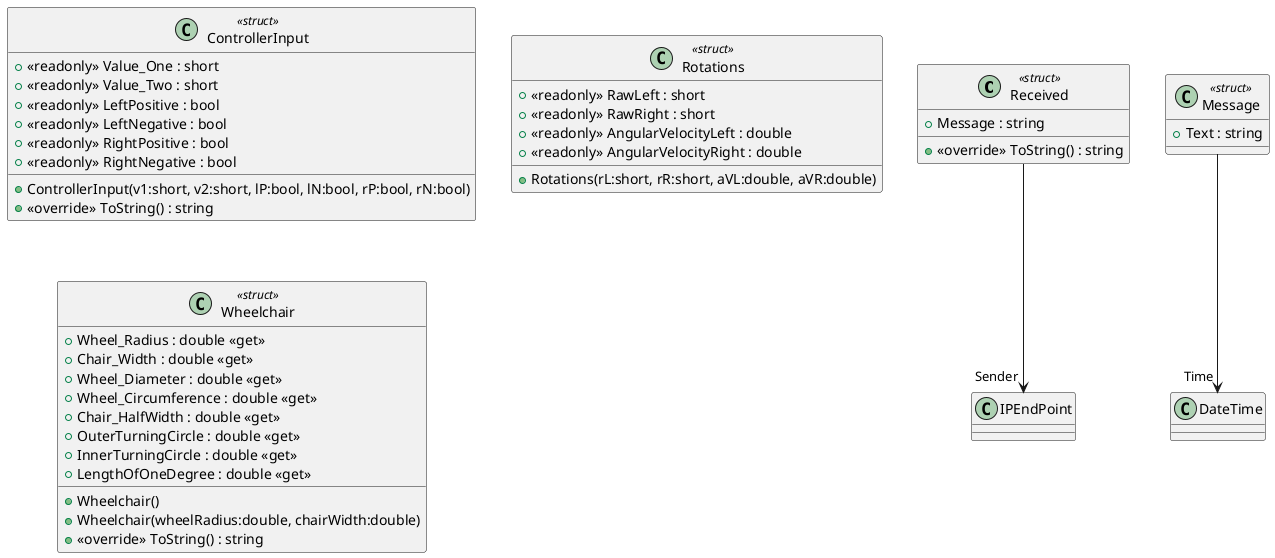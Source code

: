 @startuml
class Received <<struct>> {
    + Message : string
    + <<override>> ToString() : string
}
class Message <<struct>> {
    + Text : string
}
class ControllerInput <<struct>> {
    + <<readonly>> Value_One : short
    + <<readonly>> Value_Two : short
    + <<readonly>> LeftPositive : bool
    + <<readonly>> LeftNegative : bool
    + <<readonly>> RightPositive : bool
    + <<readonly>> RightNegative : bool
    + ControllerInput(v1:short, v2:short, lP:bool, lN:bool, rP:bool, rN:bool)
    + <<override>> ToString() : string
}
class Rotations <<struct>> {
    + <<readonly>> RawLeft : short
    + <<readonly>> RawRight : short
    + <<readonly>> AngularVelocityLeft : double
    + <<readonly>> AngularVelocityRight : double
    + Rotations(rL:short, rR:short, aVL:double, aVR:double)
}
class Wheelchair <<struct>> {
    + Wheelchair()
    + Wheelchair(wheelRadius:double, chairWidth:double)
    + Wheel_Radius : double <<get>>
    + Chair_Width : double <<get>>
    + Wheel_Diameter : double <<get>>
    + Wheel_Circumference : double <<get>>
    + Chair_HalfWidth : double <<get>>
    + OuterTurningCircle : double <<get>>
    + InnerTurningCircle : double <<get>>
    + LengthOfOneDegree : double <<get>>
    + <<override>> ToString() : string
}
Received --> "Sender" IPEndPoint
Message --> "Time" DateTime
@enduml
